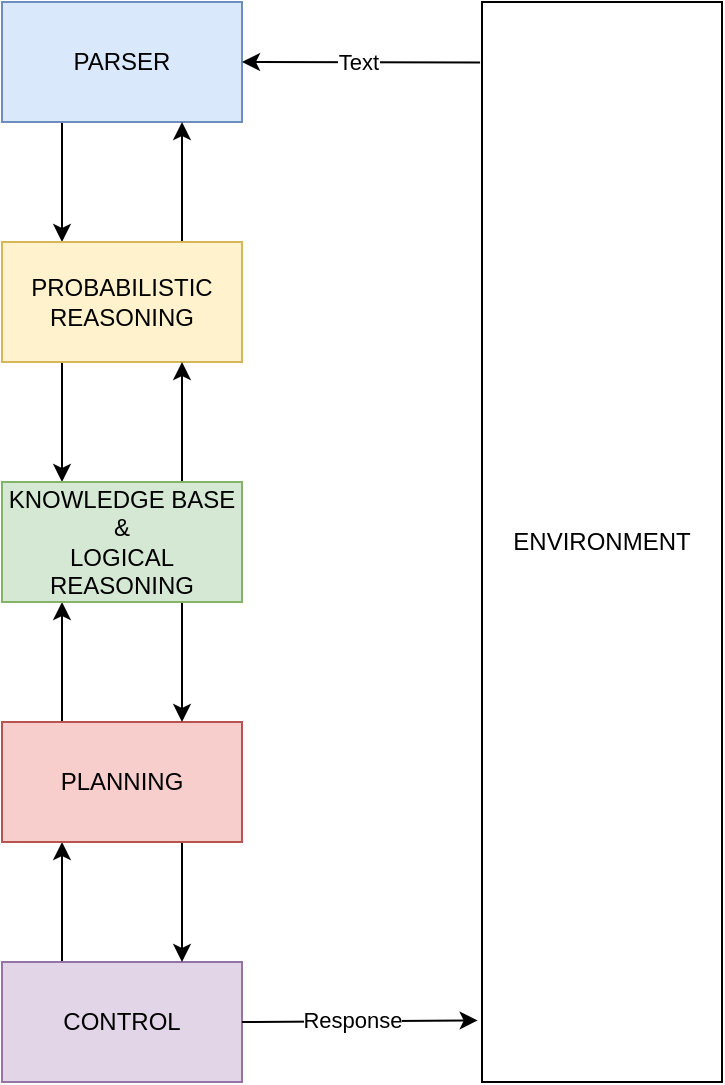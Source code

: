 <mxfile version="13.1.3" type="github" pages="2">
  <diagram id="bD53E8nyOGbHJpfK05qM" name="architecture">
    <mxGraphModel dx="1709" dy="935" grid="1" gridSize="10" guides="1" tooltips="1" connect="1" arrows="1" fold="1" page="1" pageScale="1" pageWidth="1100" pageHeight="850" math="0" shadow="0">
      <root>
        <mxCell id="0" />
        <mxCell id="1" parent="0" />
        <mxCell id="vB5PdZS5Am3R0Mzlf7GK-6" style="edgeStyle=orthogonalEdgeStyle;rounded=0;orthogonalLoop=1;jettySize=auto;html=1;exitX=0.25;exitY=1;exitDx=0;exitDy=0;entryX=0.25;entryY=0;entryDx=0;entryDy=0;" parent="1" source="ScOtGIwUI5al1HmJdsSV-1" target="ScOtGIwUI5al1HmJdsSV-12" edge="1">
          <mxGeometry relative="1" as="geometry" />
        </mxCell>
        <mxCell id="ScOtGIwUI5al1HmJdsSV-1" value="PARSER" style="rounded=0;whiteSpace=wrap;html=1;fillColor=#dae8fc;strokeColor=#6c8ebf;" parent="1" vertex="1">
          <mxGeometry x="640" y="160" width="120" height="60" as="geometry" />
        </mxCell>
        <mxCell id="vB5PdZS5Am3R0Mzlf7GK-16" style="edgeStyle=orthogonalEdgeStyle;rounded=0;orthogonalLoop=1;jettySize=auto;html=1;exitX=0.25;exitY=1;exitDx=0;exitDy=0;entryX=0.25;entryY=0;entryDx=0;entryDy=0;" parent="1" source="ScOtGIwUI5al1HmJdsSV-12" target="vB5PdZS5Am3R0Mzlf7GK-3" edge="1">
          <mxGeometry relative="1" as="geometry" />
        </mxCell>
        <mxCell id="vB5PdZS5Am3R0Mzlf7GK-20" style="edgeStyle=orthogonalEdgeStyle;rounded=0;orthogonalLoop=1;jettySize=auto;html=1;exitX=0.75;exitY=0;exitDx=0;exitDy=0;entryX=0.75;entryY=1;entryDx=0;entryDy=0;" parent="1" source="ScOtGIwUI5al1HmJdsSV-12" target="ScOtGIwUI5al1HmJdsSV-1" edge="1">
          <mxGeometry relative="1" as="geometry" />
        </mxCell>
        <mxCell id="ScOtGIwUI5al1HmJdsSV-12" value="PROBABILISTIC&lt;br&gt;REASONING" style="rounded=0;whiteSpace=wrap;html=1;fillColor=#fff2cc;strokeColor=#d6b656;" parent="1" vertex="1">
          <mxGeometry x="640" y="280" width="120" height="60" as="geometry" />
        </mxCell>
        <mxCell id="vB5PdZS5Am3R0Mzlf7GK-14" style="edgeStyle=orthogonalEdgeStyle;rounded=0;orthogonalLoop=1;jettySize=auto;html=1;exitX=0.25;exitY=0;exitDx=0;exitDy=0;entryX=0.25;entryY=1;entryDx=0;entryDy=0;" parent="1" source="vB5PdZS5Am3R0Mzlf7GK-1" target="vB5PdZS5Am3R0Mzlf7GK-2" edge="1">
          <mxGeometry relative="1" as="geometry" />
        </mxCell>
        <mxCell id="vB5PdZS5Am3R0Mzlf7GK-1" value="CONTROL" style="rounded=0;whiteSpace=wrap;html=1;fillColor=#e1d5e7;strokeColor=#9673a6;" parent="1" vertex="1">
          <mxGeometry x="640" y="640" width="120" height="60" as="geometry" />
        </mxCell>
        <mxCell id="vB5PdZS5Am3R0Mzlf7GK-13" style="edgeStyle=orthogonalEdgeStyle;rounded=0;orthogonalLoop=1;jettySize=auto;html=1;exitX=0.75;exitY=1;exitDx=0;exitDy=0;entryX=0.75;entryY=0;entryDx=0;entryDy=0;" parent="1" source="vB5PdZS5Am3R0Mzlf7GK-2" target="vB5PdZS5Am3R0Mzlf7GK-1" edge="1">
          <mxGeometry relative="1" as="geometry" />
        </mxCell>
        <mxCell id="vB5PdZS5Am3R0Mzlf7GK-18" style="edgeStyle=orthogonalEdgeStyle;rounded=0;orthogonalLoop=1;jettySize=auto;html=1;exitX=0.25;exitY=0;exitDx=0;exitDy=0;entryX=0.25;entryY=1;entryDx=0;entryDy=0;" parent="1" source="vB5PdZS5Am3R0Mzlf7GK-2" target="vB5PdZS5Am3R0Mzlf7GK-3" edge="1">
          <mxGeometry relative="1" as="geometry" />
        </mxCell>
        <mxCell id="vB5PdZS5Am3R0Mzlf7GK-2" value="PLANNING" style="rounded=0;whiteSpace=wrap;html=1;fillColor=#f8cecc;strokeColor=#b85450;" parent="1" vertex="1">
          <mxGeometry x="640" y="520" width="120" height="60" as="geometry" />
        </mxCell>
        <mxCell id="vB5PdZS5Am3R0Mzlf7GK-17" style="edgeStyle=orthogonalEdgeStyle;rounded=0;orthogonalLoop=1;jettySize=auto;html=1;exitX=0.75;exitY=1;exitDx=0;exitDy=0;entryX=0.75;entryY=0;entryDx=0;entryDy=0;" parent="1" source="vB5PdZS5Am3R0Mzlf7GK-3" target="vB5PdZS5Am3R0Mzlf7GK-2" edge="1">
          <mxGeometry relative="1" as="geometry" />
        </mxCell>
        <mxCell id="vB5PdZS5Am3R0Mzlf7GK-19" style="edgeStyle=orthogonalEdgeStyle;rounded=0;orthogonalLoop=1;jettySize=auto;html=1;exitX=0.75;exitY=0;exitDx=0;exitDy=0;entryX=0.75;entryY=1;entryDx=0;entryDy=0;" parent="1" source="vB5PdZS5Am3R0Mzlf7GK-3" target="ScOtGIwUI5al1HmJdsSV-12" edge="1">
          <mxGeometry relative="1" as="geometry" />
        </mxCell>
        <mxCell id="vB5PdZS5Am3R0Mzlf7GK-3" value="KNOWLEDGE BASE &amp;amp; &lt;br&gt;LOGICAL&lt;br&gt;REASONING" style="rounded=0;whiteSpace=wrap;html=1;fillColor=#d5e8d4;strokeColor=#82b366;" parent="1" vertex="1">
          <mxGeometry x="640" y="400" width="120" height="60" as="geometry" />
        </mxCell>
        <mxCell id="82JMRniUnQfQmikD1gF7-1" value="ENVIRONMENT" style="rounded=0;whiteSpace=wrap;html=1;" vertex="1" parent="1">
          <mxGeometry x="880" y="160" width="120" height="540" as="geometry" />
        </mxCell>
        <mxCell id="82JMRniUnQfQmikD1gF7-2" value="" style="endArrow=classic;html=1;entryX=1;entryY=0.5;entryDx=0;entryDy=0;exitX=-0.008;exitY=0.056;exitDx=0;exitDy=0;exitPerimeter=0;" edge="1" parent="1" source="82JMRniUnQfQmikD1gF7-1" target="ScOtGIwUI5al1HmJdsSV-1">
          <mxGeometry width="50" height="50" relative="1" as="geometry">
            <mxPoint x="877" y="190" as="sourcePoint" />
            <mxPoint x="1130" y="430" as="targetPoint" />
          </mxGeometry>
        </mxCell>
        <mxCell id="82JMRniUnQfQmikD1gF7-4" value="Text" style="edgeLabel;html=1;align=center;verticalAlign=middle;resizable=0;points=[];" vertex="1" connectable="0" parent="82JMRniUnQfQmikD1gF7-2">
          <mxGeometry x="0.031" relative="1" as="geometry">
            <mxPoint as="offset" />
          </mxGeometry>
        </mxCell>
        <mxCell id="82JMRniUnQfQmikD1gF7-3" value="" style="endArrow=classic;html=1;exitX=1;exitY=0.5;exitDx=0;exitDy=0;entryX=-0.018;entryY=0.943;entryDx=0;entryDy=0;entryPerimeter=0;" edge="1" parent="1" source="vB5PdZS5Am3R0Mzlf7GK-1" target="82JMRniUnQfQmikD1gF7-1">
          <mxGeometry width="50" height="50" relative="1" as="geometry">
            <mxPoint x="1080" y="480" as="sourcePoint" />
            <mxPoint x="880" y="667" as="targetPoint" />
          </mxGeometry>
        </mxCell>
        <mxCell id="82JMRniUnQfQmikD1gF7-5" value="Response" style="edgeLabel;html=1;align=center;verticalAlign=middle;resizable=0;points=[];" vertex="1" connectable="0" parent="82JMRniUnQfQmikD1gF7-3">
          <mxGeometry x="-0.067" y="1" relative="1" as="geometry">
            <mxPoint as="offset" />
          </mxGeometry>
        </mxCell>
      </root>
    </mxGraphModel>
  </diagram>
  <diagram id="wTohVuKzUihbxb-eSNx3" name="word2vec">
    <mxGraphModel dx="1282" dy="701" grid="1" gridSize="10" guides="1" tooltips="1" connect="1" arrows="1" fold="1" page="1" pageScale="1" pageWidth="1100" pageHeight="850" math="1" shadow="0">
      <root>
        <mxCell id="3RL4X9vnwLKiUC88pM-W-0" />
        <mxCell id="3RL4X9vnwLKiUC88pM-W-1" parent="3RL4X9vnwLKiUC88pM-W-0" />
      </root>
    </mxGraphModel>
  </diagram>
</mxfile>
